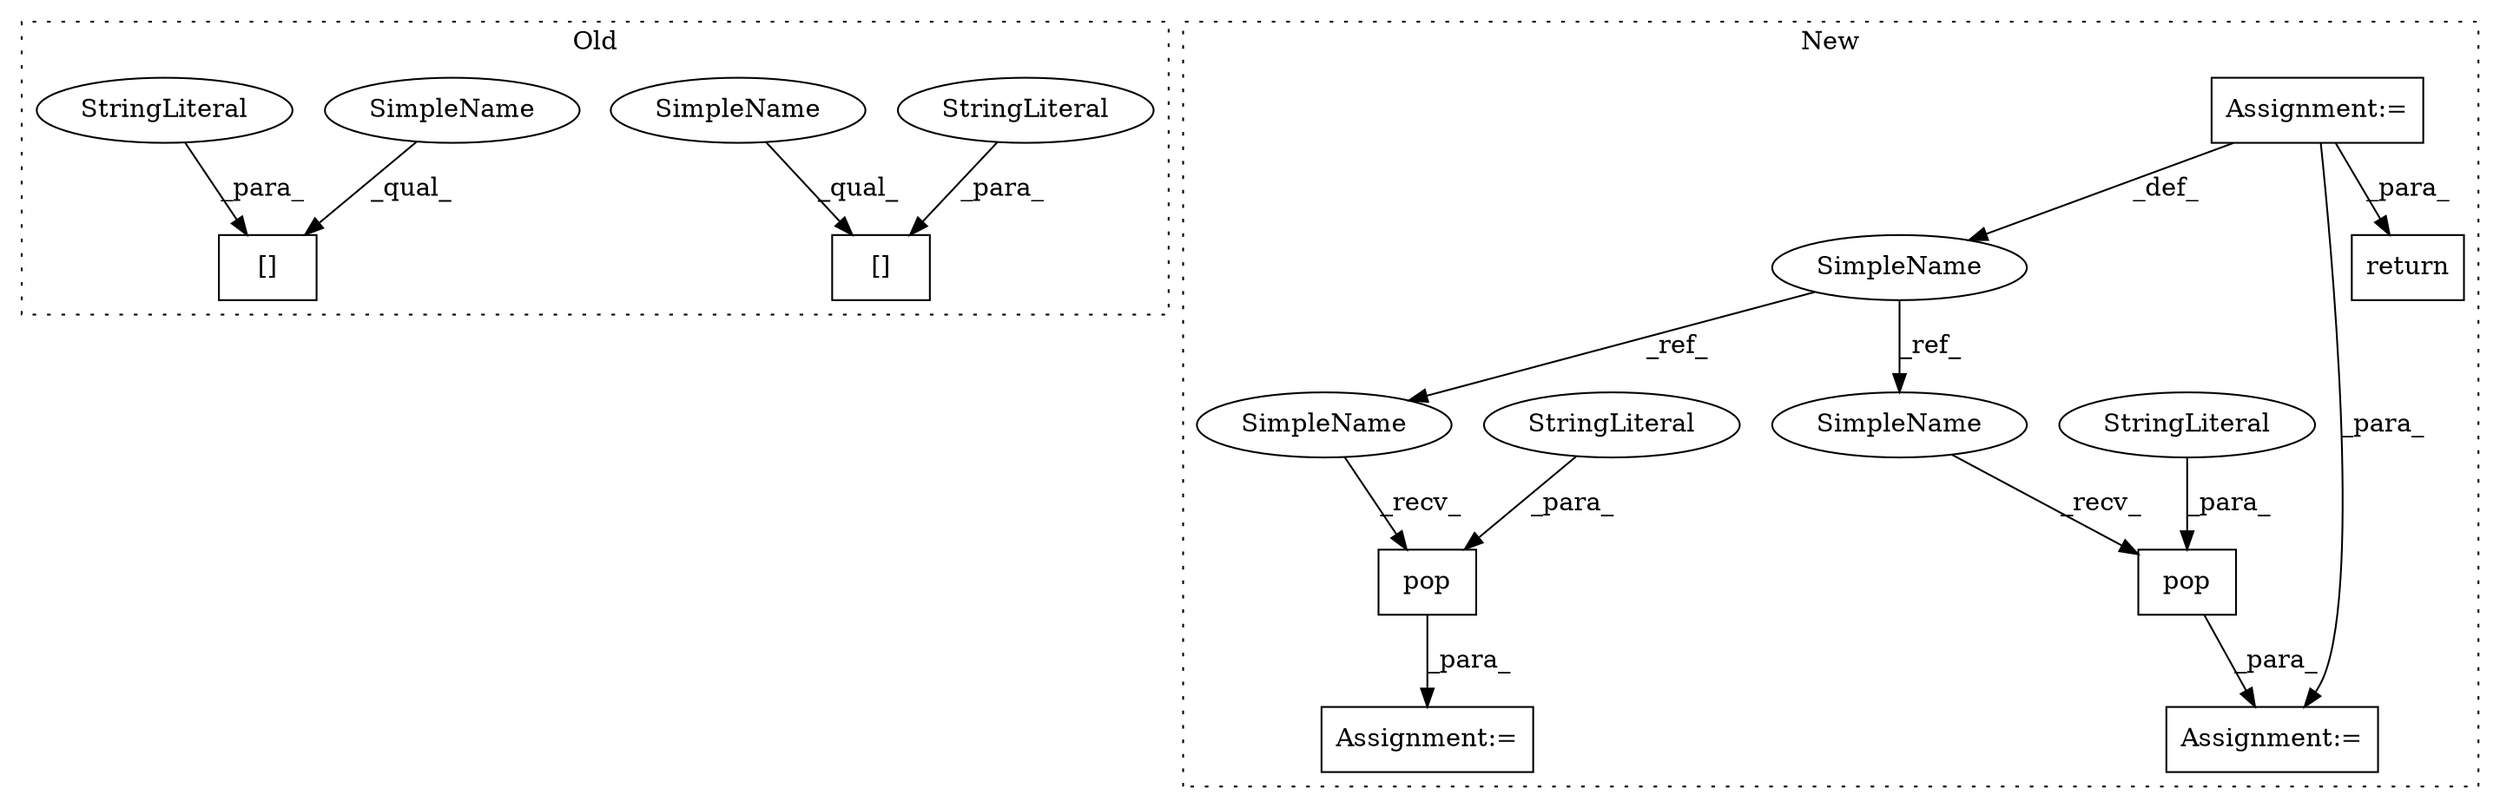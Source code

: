 digraph G {
subgraph cluster0 {
1 [label="[]" a="2" s="3916,3942" l="7,1" shape="box"];
3 [label="StringLiteral" a="45" s="3923" l="19" shape="ellipse"];
11 [label="[]" a="2" s="4026,4042" l="7,1" shape="box"];
12 [label="StringLiteral" a="45" s="4033" l="9" shape="ellipse"];
16 [label="SimpleName" a="42" s="3916" l="6" shape="ellipse"];
17 [label="SimpleName" a="42" s="4026" l="6" shape="ellipse"];
label = "Old";
style="dotted";
}
subgraph cluster1 {
2 [label="pop" a="32" s="3974,3997" l="4,1" shape="box"];
4 [label="StringLiteral" a="45" s="3978" l="19" shape="ellipse"];
5 [label="Assignment:=" a="7" s="3966" l="1" shape="box"];
6 [label="Assignment:=" a="7" s="3861" l="6" shape="box"];
7 [label="Assignment:=" a="7" s="3913" l="1" shape="box"];
8 [label="SimpleName" a="42" s="3861" l="6" shape="ellipse"];
9 [label="pop" a="32" s="3921,3942" l="4,1" shape="box"];
10 [label="StringLiteral" a="45" s="3925" l="17" shape="ellipse"];
13 [label="return" a="41" s="4307" l="7" shape="box"];
14 [label="SimpleName" a="42" s="3914" l="6" shape="ellipse"];
15 [label="SimpleName" a="42" s="3967" l="6" shape="ellipse"];
label = "New";
style="dotted";
}
2 -> 5 [label="_para_"];
3 -> 1 [label="_para_"];
4 -> 2 [label="_para_"];
6 -> 5 [label="_para_"];
6 -> 13 [label="_para_"];
6 -> 8 [label="_def_"];
8 -> 15 [label="_ref_"];
8 -> 14 [label="_ref_"];
9 -> 7 [label="_para_"];
10 -> 9 [label="_para_"];
12 -> 11 [label="_para_"];
14 -> 9 [label="_recv_"];
15 -> 2 [label="_recv_"];
16 -> 1 [label="_qual_"];
17 -> 11 [label="_qual_"];
}